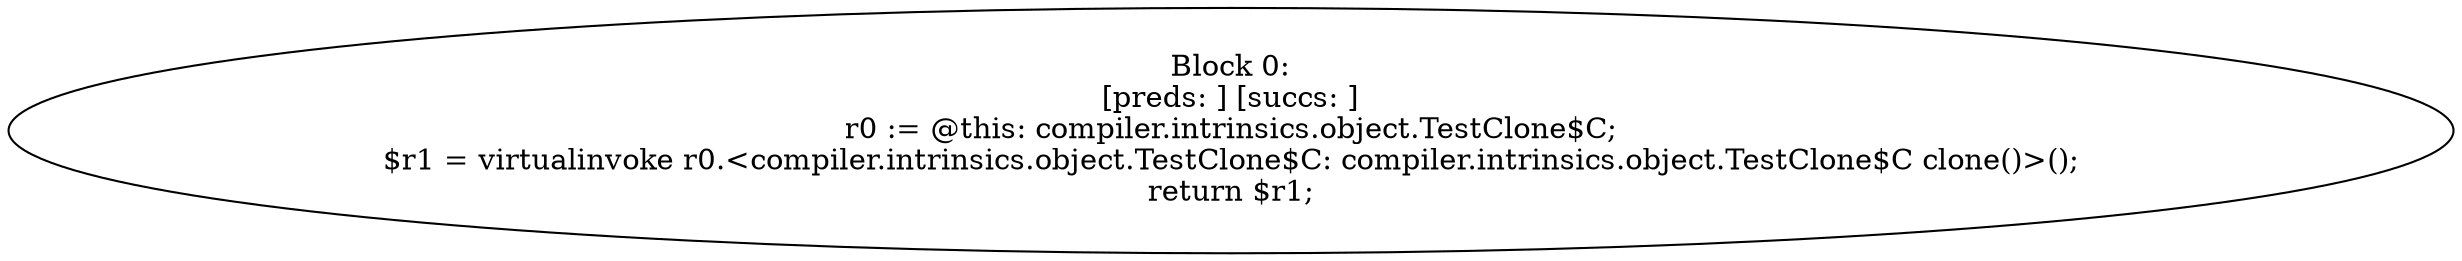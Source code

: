 digraph "unitGraph" {
    "Block 0:
[preds: ] [succs: ]
r0 := @this: compiler.intrinsics.object.TestClone$C;
$r1 = virtualinvoke r0.<compiler.intrinsics.object.TestClone$C: compiler.intrinsics.object.TestClone$C clone()>();
return $r1;
"
}
